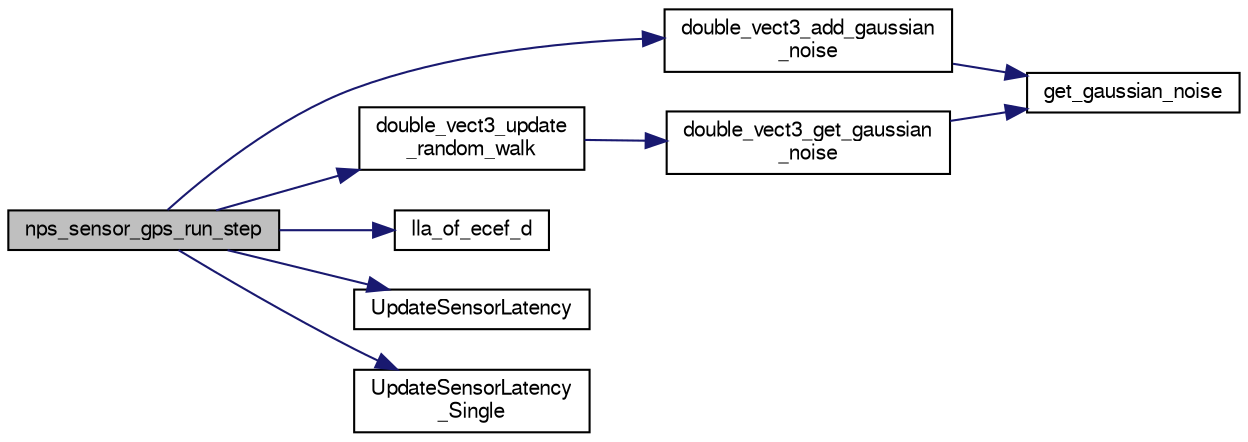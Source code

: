 digraph "nps_sensor_gps_run_step"
{
  edge [fontname="FreeSans",fontsize="10",labelfontname="FreeSans",labelfontsize="10"];
  node [fontname="FreeSans",fontsize="10",shape=record];
  rankdir="LR";
  Node1 [label="nps_sensor_gps_run_step",height=0.2,width=0.4,color="black", fillcolor="grey75", style="filled", fontcolor="black"];
  Node1 -> Node2 [color="midnightblue",fontsize="10",style="solid",fontname="FreeSans"];
  Node2 [label="double_vect3_add_gaussian\l_noise",height=0.2,width=0.4,color="black", fillcolor="white", style="filled",URL="$nps__random_8c.html#a127dc92d56f5f6d95077f58a96a63c8c"];
  Node2 -> Node3 [color="midnightblue",fontsize="10",style="solid",fontname="FreeSans"];
  Node3 [label="get_gaussian_noise",height=0.2,width=0.4,color="black", fillcolor="white", style="filled",URL="$nps__random_8c.html#afb017bf1a44383f8364967264cd91d8f"];
  Node1 -> Node4 [color="midnightblue",fontsize="10",style="solid",fontname="FreeSans"];
  Node4 [label="double_vect3_update\l_random_walk",height=0.2,width=0.4,color="black", fillcolor="white", style="filled",URL="$nps__random_8c.html#a2899511452cb10727332aa484282f2ee"];
  Node4 -> Node5 [color="midnightblue",fontsize="10",style="solid",fontname="FreeSans"];
  Node5 [label="double_vect3_get_gaussian\l_noise",height=0.2,width=0.4,color="black", fillcolor="white", style="filled",URL="$nps__random_8c.html#a0f9e2b323ca2a785aa76dbd6e2d3003e"];
  Node5 -> Node3 [color="midnightblue",fontsize="10",style="solid",fontname="FreeSans"];
  Node1 -> Node6 [color="midnightblue",fontsize="10",style="solid",fontname="FreeSans"];
  Node6 [label="lla_of_ecef_d",height=0.2,width=0.4,color="black", fillcolor="white", style="filled",URL="$group__math__geodetic__double.html#ga9d3464ccabcd97db9fb4e1c7d25dfe16"];
  Node1 -> Node7 [color="midnightblue",fontsize="10",style="solid",fontname="FreeSans"];
  Node7 [label="UpdateSensorLatency",height=0.2,width=0.4,color="black", fillcolor="white", style="filled",URL="$nps__sensors__utils_8c.html#a3161ab2cb241afbcb27234e69fd1528f"];
  Node1 -> Node8 [color="midnightblue",fontsize="10",style="solid",fontname="FreeSans"];
  Node8 [label="UpdateSensorLatency\l_Single",height=0.2,width=0.4,color="black", fillcolor="white", style="filled",URL="$nps__sensors__utils_8c.html#ae79b4a67a1de0346dab12bba1bf3b6bb"];
}
